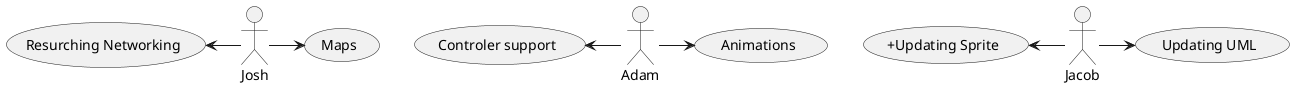 @startuml


Jacob -left-> (+Updating Sprite)
Jacob -right-> (Updating UML)
Adam  -left->  (Controler support)
Adam  -right->  (Animations)
Josh  -left->  (Resurching Networking)
Josh  -right->  (Maps)

@enduml
